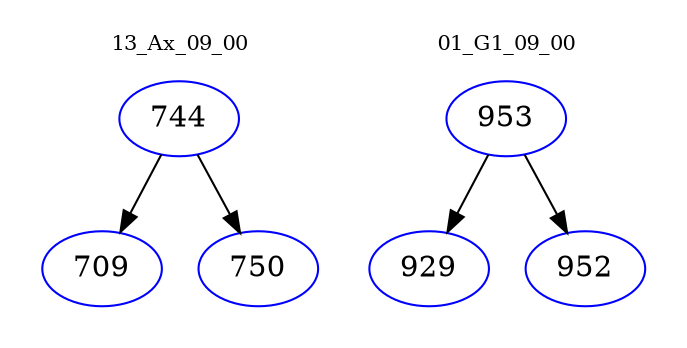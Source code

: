 digraph{
subgraph cluster_0 {
color = white
label = "13_Ax_09_00";
fontsize=10;
T0_744 [label="744", color="blue"]
T0_744 -> T0_709 [color="black"]
T0_709 [label="709", color="blue"]
T0_744 -> T0_750 [color="black"]
T0_750 [label="750", color="blue"]
}
subgraph cluster_1 {
color = white
label = "01_G1_09_00";
fontsize=10;
T1_953 [label="953", color="blue"]
T1_953 -> T1_929 [color="black"]
T1_929 [label="929", color="blue"]
T1_953 -> T1_952 [color="black"]
T1_952 [label="952", color="blue"]
}
}
